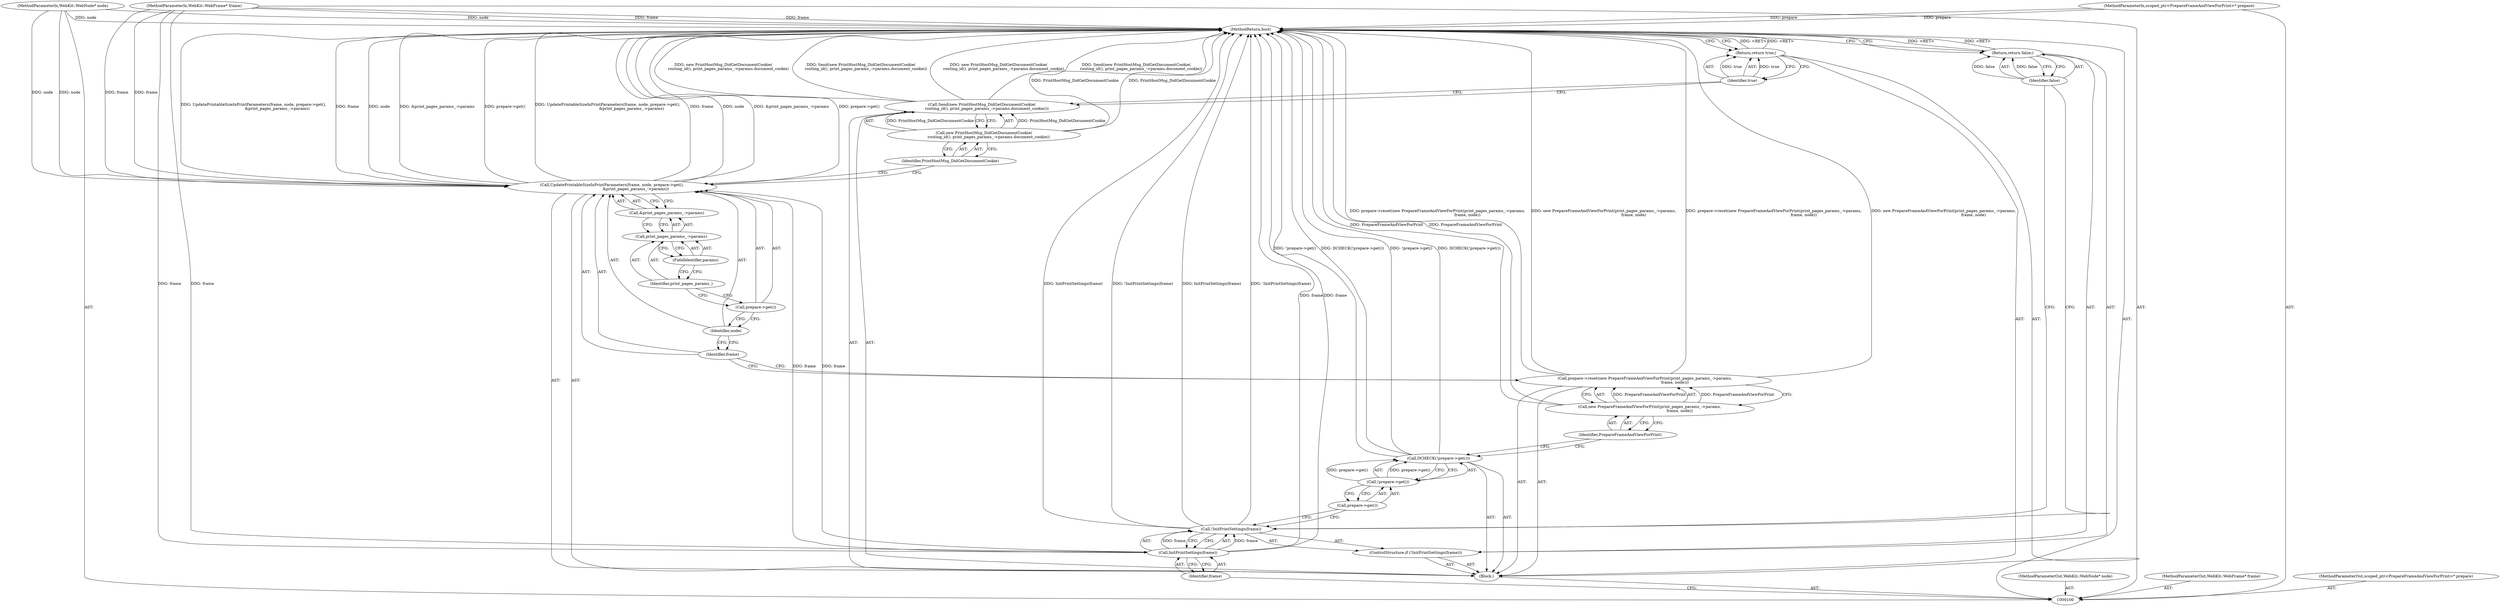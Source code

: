 digraph "0_Chrome_c7a90019bf7054145b11d2577b851cf2779d3d79_5" {
"1000130" [label="(MethodReturn,bool)"];
"1000117" [label="(Call,UpdatePrintableSizeInPrintParameters(frame, node, prepare->get(),\n                                       &print_pages_params_->params))"];
"1000118" [label="(Identifier,frame)"];
"1000119" [label="(Identifier,node)"];
"1000120" [label="(Call,prepare->get())"];
"1000121" [label="(Call,&print_pages_params_->params)"];
"1000122" [label="(Call,print_pages_params_->params)"];
"1000123" [label="(Identifier,print_pages_params_)"];
"1000124" [label="(FieldIdentifier,params)"];
"1000127" [label="(Identifier,PrintHostMsg_DidGetDocumentCookie)"];
"1000125" [label="(Call,Send(new PrintHostMsg_DidGetDocumentCookie(\n        routing_id(), print_pages_params_->params.document_cookie)))"];
"1000126" [label="(Call,new PrintHostMsg_DidGetDocumentCookie(\n        routing_id(), print_pages_params_->params.document_cookie))"];
"1000128" [label="(Return,return true;)"];
"1000129" [label="(Identifier,true)"];
"1000102" [label="(MethodParameterIn,WebKit::WebNode* node)"];
"1000182" [label="(MethodParameterOut,WebKit::WebNode* node)"];
"1000101" [label="(MethodParameterIn,WebKit::WebFrame* frame)"];
"1000181" [label="(MethodParameterOut,WebKit::WebFrame* frame)"];
"1000103" [label="(MethodParameterIn,scoped_ptr<PrepareFrameAndViewForPrint>* prepare)"];
"1000183" [label="(MethodParameterOut,scoped_ptr<PrepareFrameAndViewForPrint>* prepare)"];
"1000104" [label="(Block,)"];
"1000105" [label="(ControlStructure,if (!InitPrintSettings(frame)))"];
"1000108" [label="(Identifier,frame)"];
"1000106" [label="(Call,!InitPrintSettings(frame))"];
"1000107" [label="(Call,InitPrintSettings(frame))"];
"1000110" [label="(Identifier,false)"];
"1000109" [label="(Return,return false;)"];
"1000112" [label="(Call,!prepare->get())"];
"1000113" [label="(Call,prepare->get())"];
"1000111" [label="(Call,DCHECK(!prepare->get()))"];
"1000115" [label="(Call,new PrepareFrameAndViewForPrint(print_pages_params_->params,\n                                                 frame, node))"];
"1000114" [label="(Call,prepare->reset(new PrepareFrameAndViewForPrint(print_pages_params_->params,\n                                                 frame, node)))"];
"1000116" [label="(Identifier,PrepareFrameAndViewForPrint)"];
"1000130" -> "1000100"  [label="AST: "];
"1000130" -> "1000109"  [label="CFG: "];
"1000130" -> "1000128"  [label="CFG: "];
"1000117" -> "1000130"  [label="DDG: UpdatePrintableSizeInPrintParameters(frame, node, prepare->get(),\n                                       &print_pages_params_->params)"];
"1000117" -> "1000130"  [label="DDG: frame"];
"1000117" -> "1000130"  [label="DDG: node"];
"1000117" -> "1000130"  [label="DDG: &print_pages_params_->params"];
"1000117" -> "1000130"  [label="DDG: prepare->get()"];
"1000125" -> "1000130"  [label="DDG: new PrintHostMsg_DidGetDocumentCookie(\n        routing_id(), print_pages_params_->params.document_cookie)"];
"1000125" -> "1000130"  [label="DDG: Send(new PrintHostMsg_DidGetDocumentCookie(\n        routing_id(), print_pages_params_->params.document_cookie))"];
"1000107" -> "1000130"  [label="DDG: frame"];
"1000106" -> "1000130"  [label="DDG: InitPrintSettings(frame)"];
"1000106" -> "1000130"  [label="DDG: !InitPrintSettings(frame)"];
"1000114" -> "1000130"  [label="DDG: prepare->reset(new PrepareFrameAndViewForPrint(print_pages_params_->params,\n                                                 frame, node))"];
"1000114" -> "1000130"  [label="DDG: new PrepareFrameAndViewForPrint(print_pages_params_->params,\n                                                 frame, node)"];
"1000103" -> "1000130"  [label="DDG: prepare"];
"1000126" -> "1000130"  [label="DDG: PrintHostMsg_DidGetDocumentCookie"];
"1000102" -> "1000130"  [label="DDG: node"];
"1000111" -> "1000130"  [label="DDG: !prepare->get()"];
"1000111" -> "1000130"  [label="DDG: DCHECK(!prepare->get())"];
"1000101" -> "1000130"  [label="DDG: frame"];
"1000115" -> "1000130"  [label="DDG: PrepareFrameAndViewForPrint"];
"1000128" -> "1000130"  [label="DDG: <RET>"];
"1000109" -> "1000130"  [label="DDG: <RET>"];
"1000117" -> "1000104"  [label="AST: "];
"1000117" -> "1000121"  [label="CFG: "];
"1000118" -> "1000117"  [label="AST: "];
"1000119" -> "1000117"  [label="AST: "];
"1000120" -> "1000117"  [label="AST: "];
"1000121" -> "1000117"  [label="AST: "];
"1000127" -> "1000117"  [label="CFG: "];
"1000117" -> "1000130"  [label="DDG: UpdatePrintableSizeInPrintParameters(frame, node, prepare->get(),\n                                       &print_pages_params_->params)"];
"1000117" -> "1000130"  [label="DDG: frame"];
"1000117" -> "1000130"  [label="DDG: node"];
"1000117" -> "1000130"  [label="DDG: &print_pages_params_->params"];
"1000117" -> "1000130"  [label="DDG: prepare->get()"];
"1000107" -> "1000117"  [label="DDG: frame"];
"1000101" -> "1000117"  [label="DDG: frame"];
"1000102" -> "1000117"  [label="DDG: node"];
"1000118" -> "1000117"  [label="AST: "];
"1000118" -> "1000114"  [label="CFG: "];
"1000119" -> "1000118"  [label="CFG: "];
"1000119" -> "1000117"  [label="AST: "];
"1000119" -> "1000118"  [label="CFG: "];
"1000120" -> "1000119"  [label="CFG: "];
"1000120" -> "1000117"  [label="AST: "];
"1000120" -> "1000119"  [label="CFG: "];
"1000123" -> "1000120"  [label="CFG: "];
"1000121" -> "1000117"  [label="AST: "];
"1000121" -> "1000122"  [label="CFG: "];
"1000122" -> "1000121"  [label="AST: "];
"1000117" -> "1000121"  [label="CFG: "];
"1000122" -> "1000121"  [label="AST: "];
"1000122" -> "1000124"  [label="CFG: "];
"1000123" -> "1000122"  [label="AST: "];
"1000124" -> "1000122"  [label="AST: "];
"1000121" -> "1000122"  [label="CFG: "];
"1000123" -> "1000122"  [label="AST: "];
"1000123" -> "1000120"  [label="CFG: "];
"1000124" -> "1000123"  [label="CFG: "];
"1000124" -> "1000122"  [label="AST: "];
"1000124" -> "1000123"  [label="CFG: "];
"1000122" -> "1000124"  [label="CFG: "];
"1000127" -> "1000126"  [label="AST: "];
"1000127" -> "1000117"  [label="CFG: "];
"1000126" -> "1000127"  [label="CFG: "];
"1000125" -> "1000104"  [label="AST: "];
"1000125" -> "1000126"  [label="CFG: "];
"1000126" -> "1000125"  [label="AST: "];
"1000129" -> "1000125"  [label="CFG: "];
"1000125" -> "1000130"  [label="DDG: new PrintHostMsg_DidGetDocumentCookie(\n        routing_id(), print_pages_params_->params.document_cookie)"];
"1000125" -> "1000130"  [label="DDG: Send(new PrintHostMsg_DidGetDocumentCookie(\n        routing_id(), print_pages_params_->params.document_cookie))"];
"1000126" -> "1000125"  [label="DDG: PrintHostMsg_DidGetDocumentCookie"];
"1000126" -> "1000125"  [label="AST: "];
"1000126" -> "1000127"  [label="CFG: "];
"1000127" -> "1000126"  [label="AST: "];
"1000125" -> "1000126"  [label="CFG: "];
"1000126" -> "1000130"  [label="DDG: PrintHostMsg_DidGetDocumentCookie"];
"1000126" -> "1000125"  [label="DDG: PrintHostMsg_DidGetDocumentCookie"];
"1000128" -> "1000104"  [label="AST: "];
"1000128" -> "1000129"  [label="CFG: "];
"1000129" -> "1000128"  [label="AST: "];
"1000130" -> "1000128"  [label="CFG: "];
"1000128" -> "1000130"  [label="DDG: <RET>"];
"1000129" -> "1000128"  [label="DDG: true"];
"1000129" -> "1000128"  [label="AST: "];
"1000129" -> "1000125"  [label="CFG: "];
"1000128" -> "1000129"  [label="CFG: "];
"1000129" -> "1000128"  [label="DDG: true"];
"1000102" -> "1000100"  [label="AST: "];
"1000102" -> "1000130"  [label="DDG: node"];
"1000102" -> "1000117"  [label="DDG: node"];
"1000182" -> "1000100"  [label="AST: "];
"1000101" -> "1000100"  [label="AST: "];
"1000101" -> "1000130"  [label="DDG: frame"];
"1000101" -> "1000107"  [label="DDG: frame"];
"1000101" -> "1000117"  [label="DDG: frame"];
"1000181" -> "1000100"  [label="AST: "];
"1000103" -> "1000100"  [label="AST: "];
"1000103" -> "1000130"  [label="DDG: prepare"];
"1000183" -> "1000100"  [label="AST: "];
"1000104" -> "1000100"  [label="AST: "];
"1000105" -> "1000104"  [label="AST: "];
"1000111" -> "1000104"  [label="AST: "];
"1000114" -> "1000104"  [label="AST: "];
"1000117" -> "1000104"  [label="AST: "];
"1000125" -> "1000104"  [label="AST: "];
"1000128" -> "1000104"  [label="AST: "];
"1000105" -> "1000104"  [label="AST: "];
"1000106" -> "1000105"  [label="AST: "];
"1000109" -> "1000105"  [label="AST: "];
"1000108" -> "1000107"  [label="AST: "];
"1000108" -> "1000100"  [label="CFG: "];
"1000107" -> "1000108"  [label="CFG: "];
"1000106" -> "1000105"  [label="AST: "];
"1000106" -> "1000107"  [label="CFG: "];
"1000107" -> "1000106"  [label="AST: "];
"1000110" -> "1000106"  [label="CFG: "];
"1000113" -> "1000106"  [label="CFG: "];
"1000106" -> "1000130"  [label="DDG: InitPrintSettings(frame)"];
"1000106" -> "1000130"  [label="DDG: !InitPrintSettings(frame)"];
"1000107" -> "1000106"  [label="DDG: frame"];
"1000107" -> "1000106"  [label="AST: "];
"1000107" -> "1000108"  [label="CFG: "];
"1000108" -> "1000107"  [label="AST: "];
"1000106" -> "1000107"  [label="CFG: "];
"1000107" -> "1000130"  [label="DDG: frame"];
"1000107" -> "1000106"  [label="DDG: frame"];
"1000101" -> "1000107"  [label="DDG: frame"];
"1000107" -> "1000117"  [label="DDG: frame"];
"1000110" -> "1000109"  [label="AST: "];
"1000110" -> "1000106"  [label="CFG: "];
"1000109" -> "1000110"  [label="CFG: "];
"1000110" -> "1000109"  [label="DDG: false"];
"1000109" -> "1000105"  [label="AST: "];
"1000109" -> "1000110"  [label="CFG: "];
"1000110" -> "1000109"  [label="AST: "];
"1000130" -> "1000109"  [label="CFG: "];
"1000109" -> "1000130"  [label="DDG: <RET>"];
"1000110" -> "1000109"  [label="DDG: false"];
"1000112" -> "1000111"  [label="AST: "];
"1000112" -> "1000113"  [label="CFG: "];
"1000113" -> "1000112"  [label="AST: "];
"1000111" -> "1000112"  [label="CFG: "];
"1000112" -> "1000111"  [label="DDG: prepare->get()"];
"1000113" -> "1000112"  [label="AST: "];
"1000113" -> "1000106"  [label="CFG: "];
"1000112" -> "1000113"  [label="CFG: "];
"1000111" -> "1000104"  [label="AST: "];
"1000111" -> "1000112"  [label="CFG: "];
"1000112" -> "1000111"  [label="AST: "];
"1000116" -> "1000111"  [label="CFG: "];
"1000111" -> "1000130"  [label="DDG: !prepare->get()"];
"1000111" -> "1000130"  [label="DDG: DCHECK(!prepare->get())"];
"1000112" -> "1000111"  [label="DDG: prepare->get()"];
"1000115" -> "1000114"  [label="AST: "];
"1000115" -> "1000116"  [label="CFG: "];
"1000116" -> "1000115"  [label="AST: "];
"1000114" -> "1000115"  [label="CFG: "];
"1000115" -> "1000130"  [label="DDG: PrepareFrameAndViewForPrint"];
"1000115" -> "1000114"  [label="DDG: PrepareFrameAndViewForPrint"];
"1000114" -> "1000104"  [label="AST: "];
"1000114" -> "1000115"  [label="CFG: "];
"1000115" -> "1000114"  [label="AST: "];
"1000118" -> "1000114"  [label="CFG: "];
"1000114" -> "1000130"  [label="DDG: prepare->reset(new PrepareFrameAndViewForPrint(print_pages_params_->params,\n                                                 frame, node))"];
"1000114" -> "1000130"  [label="DDG: new PrepareFrameAndViewForPrint(print_pages_params_->params,\n                                                 frame, node)"];
"1000115" -> "1000114"  [label="DDG: PrepareFrameAndViewForPrint"];
"1000116" -> "1000115"  [label="AST: "];
"1000116" -> "1000111"  [label="CFG: "];
"1000115" -> "1000116"  [label="CFG: "];
}
